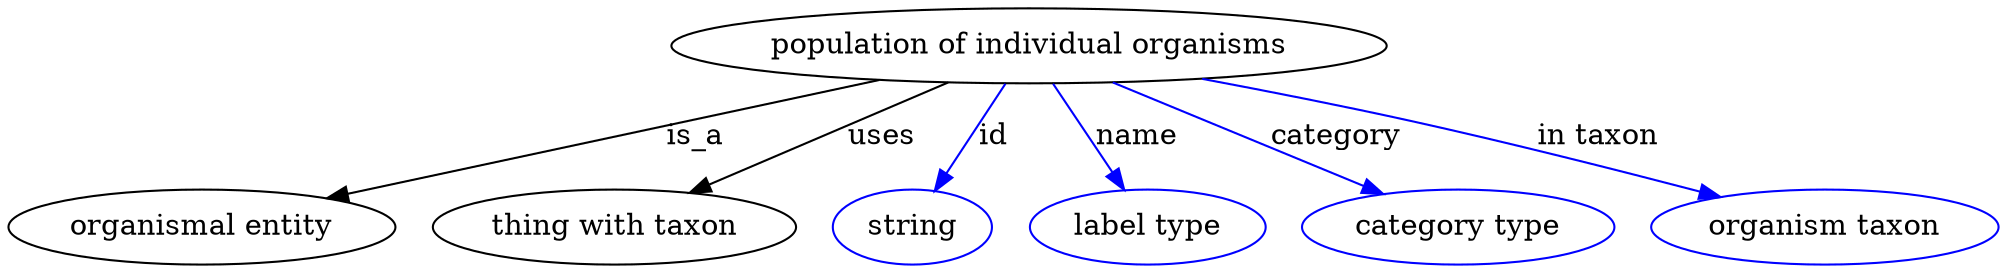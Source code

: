 digraph {
	graph [bb="0,0,773.44,123"];
	node [label="\N"];
	"population of individual organisms"	[height=0.5,
		label="population of individual organisms",
		pos="396.79,105",
		width=3.7552];
	"organismal entity"	[height=0.5,
		pos="72.794,18",
		width=2.022];
	"population of individual organisms" -> "organismal entity"	[label=is_a,
		lp="265.79,61.5",
		pos="e,120.86,31.611 338.49,88.706 279.68,73.276 189.4,49.592 130.72,34.197"];
	"thing with taxon"	[height=0.5,
		pos="232.79,18",
		width=1.9137];
	"population of individual organisms" -> "thing with taxon"	[label=uses,
		lp="336.79,61.5",
		pos="e,262.51,34.404 364.78,87.409 338.15,73.606 300.14,53.906 271.75,39.189"];
	id	[color=blue,
		height=0.5,
		label=string,
		pos="349.79,18",
		width=0.84854];
	"population of individual organisms" -> id	[color=blue,
		label=id,
		lp="382.29,61.5",
		pos="e,358.81,35.31 387.28,86.799 380.53,74.58 371.34,57.976 363.76,44.257",
		style=solid];
	name	[color=blue,
		height=0.5,
		label="label type",
		pos="443.79,18",
		width=1.2638];
	"population of individual organisms" -> name	[color=blue,
		label=name,
		lp="439.29,61.5",
		pos="e,434.46,35.885 406.3,86.799 412.97,74.738 422.01,58.403 429.53,44.79",
		style=solid];
	category	[color=blue,
		height=0.5,
		label="category type",
		pos="565.79,18",
		width=1.6249];
	"population of individual organisms" -> category	[color=blue,
		label=category,
		lp="515.29,61.5",
		pos="e,536.56,33.704 429.78,87.409 457.78,73.328 497.97,53.11 527.41,38.306",
		style=solid];
	"in taxon"	[color=blue,
		height=0.5,
		label="organism taxon",
		pos="707.79,18",
		width=1.8234];
	"population of individual organisms" -> "in taxon"	[color=blue,
		label="in taxon",
		lp="616.29,61.5",
		pos="e,666.96,32.105 462.05,89.224 487.35,83.268 516.5,76.128 542.79,69 581.41,58.53 624.69,45.362 657.23,35.167",
		style=solid];
}
